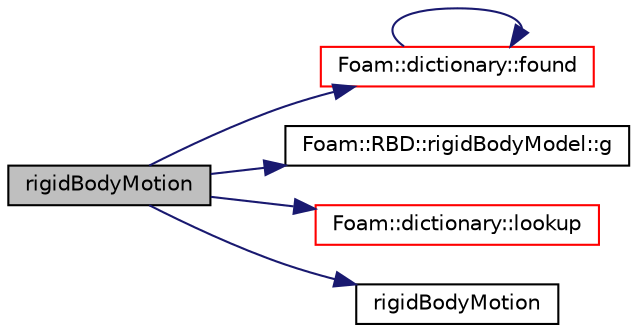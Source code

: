 digraph "rigidBodyMotion"
{
  bgcolor="transparent";
  edge [fontname="Helvetica",fontsize="10",labelfontname="Helvetica",labelfontsize="10"];
  node [fontname="Helvetica",fontsize="10",shape=record];
  rankdir="LR";
  Node3 [label="rigidBodyMotion",height=0.2,width=0.4,color="black", fillcolor="grey75", style="filled", fontcolor="black"];
  Node3 -> Node4 [color="midnightblue",fontsize="10",style="solid",fontname="Helvetica"];
  Node4 [label="Foam::dictionary::found",height=0.2,width=0.4,color="red",URL="$a27129.html#adcd3d5d43253006ef145e56b43025d28",tooltip="Search dictionary for given keyword. "];
  Node4 -> Node4 [color="midnightblue",fontsize="10",style="solid",fontname="Helvetica"];
  Node3 -> Node6 [color="midnightblue",fontsize="10",style="solid",fontname="Helvetica"];
  Node6 [label="Foam::RBD::rigidBodyModel::g",height=0.2,width=0.4,color="black",URL="$a30453.html#a7befcf8f2cd1324952c5a65a056b7454",tooltip="Return the acceleration due to gravity. "];
  Node3 -> Node7 [color="midnightblue",fontsize="10",style="solid",fontname="Helvetica"];
  Node7 [label="Foam::dictionary::lookup",height=0.2,width=0.4,color="red",URL="$a27129.html#a6a0727fa523e48977e27348663def509",tooltip="Find and return an entry data stream. "];
  Node3 -> Node302 [color="midnightblue",fontsize="10",style="solid",fontname="Helvetica"];
  Node302 [label="rigidBodyMotion",height=0.2,width=0.4,color="black",URL="$a30461.html#ace860d7cff29b032640607445f8a8073",tooltip="Construct null. "];
}
